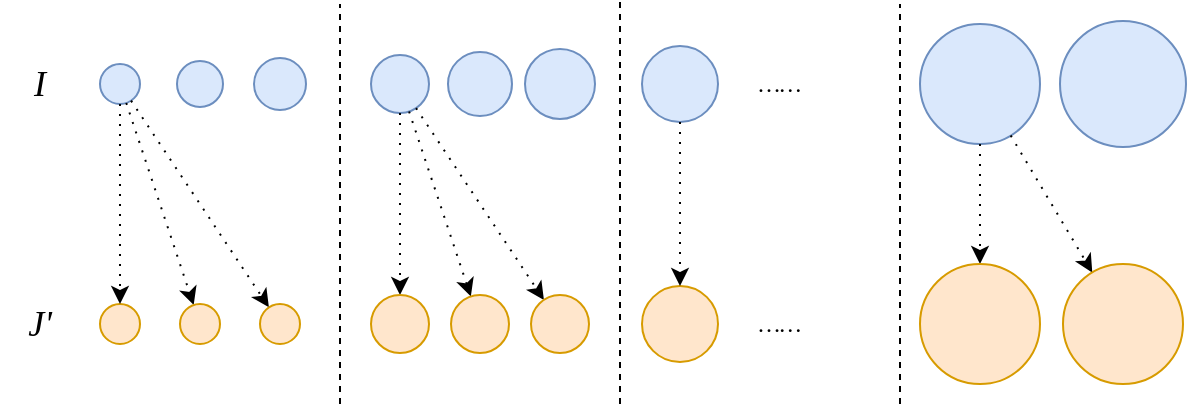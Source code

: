 <mxfile version="13.3.9" type="device"><diagram id="M75kaHcxKSSRACewReYy" name="Page-1"><mxGraphModel dx="1024" dy="592" grid="1" gridSize="10" guides="1" tooltips="1" connect="1" arrows="1" fold="1" page="1" pageScale="1" pageWidth="827" pageHeight="1169" math="0" shadow="0"><root><mxCell id="0"/><mxCell id="1" parent="0"/><mxCell id="wSpbQYwwtCPe3QGfwWOa-1" value="" style="ellipse;whiteSpace=wrap;html=1;aspect=fixed;fillColor=#dae8fc;strokeColor=#6c8ebf;" parent="1" vertex="1"><mxGeometry x="110" y="110" width="20" height="20" as="geometry"/></mxCell><mxCell id="wSpbQYwwtCPe3QGfwWOa-2" value="" style="ellipse;whiteSpace=wrap;html=1;aspect=fixed;fillColor=#dae8fc;strokeColor=#6c8ebf;" parent="1" vertex="1"><mxGeometry x="148.5" y="108.5" width="23" height="23" as="geometry"/></mxCell><mxCell id="wSpbQYwwtCPe3QGfwWOa-3" value="" style="ellipse;whiteSpace=wrap;html=1;aspect=fixed;fillColor=#dae8fc;strokeColor=#6c8ebf;" parent="1" vertex="1"><mxGeometry x="187" y="107" width="26" height="26" as="geometry"/></mxCell><mxCell id="wSpbQYwwtCPe3QGfwWOa-4" value="" style="ellipse;whiteSpace=wrap;html=1;aspect=fixed;fillColor=#dae8fc;strokeColor=#6c8ebf;" parent="1" vertex="1"><mxGeometry x="245.5" y="105.5" width="29" height="29" as="geometry"/></mxCell><mxCell id="wSpbQYwwtCPe3QGfwWOa-5" value="" style="ellipse;whiteSpace=wrap;html=1;aspect=fixed;fillColor=#dae8fc;strokeColor=#6c8ebf;" parent="1" vertex="1"><mxGeometry x="284" y="104" width="32" height="32" as="geometry"/></mxCell><mxCell id="wSpbQYwwtCPe3QGfwWOa-6" value="" style="ellipse;whiteSpace=wrap;html=1;aspect=fixed;fillColor=#dae8fc;strokeColor=#6c8ebf;" parent="1" vertex="1"><mxGeometry x="322.5" y="102.5" width="35" height="35" as="geometry"/></mxCell><mxCell id="wSpbQYwwtCPe3QGfwWOa-7" value="" style="ellipse;whiteSpace=wrap;html=1;aspect=fixed;fillColor=#dae8fc;strokeColor=#6c8ebf;" parent="1" vertex="1"><mxGeometry x="381" y="101" width="38" height="38" as="geometry"/></mxCell><mxCell id="wSpbQYwwtCPe3QGfwWOa-8" value="" style="ellipse;whiteSpace=wrap;html=1;aspect=fixed;fillColor=#dae8fc;strokeColor=#6c8ebf;" parent="1" vertex="1"><mxGeometry x="520" y="90" width="60" height="60" as="geometry"/></mxCell><mxCell id="wSpbQYwwtCPe3QGfwWOa-9" value="" style="ellipse;whiteSpace=wrap;html=1;aspect=fixed;fillColor=#dae8fc;strokeColor=#6c8ebf;" parent="1" vertex="1"><mxGeometry x="590" y="88.5" width="63" height="63" as="geometry"/></mxCell><mxCell id="wSpbQYwwtCPe3QGfwWOa-11" value="" style="endArrow=none;dashed=1;html=1;" parent="1" edge="1"><mxGeometry width="50" height="50" relative="1" as="geometry"><mxPoint x="230" y="280" as="sourcePoint"/><mxPoint x="230" y="80" as="targetPoint"/></mxGeometry></mxCell><mxCell id="wSpbQYwwtCPe3QGfwWOa-12" value="" style="endArrow=none;dashed=1;html=1;" parent="1" edge="1"><mxGeometry width="50" height="50" relative="1" as="geometry"><mxPoint x="370" y="280" as="sourcePoint"/><mxPoint x="370" y="78.5" as="targetPoint"/></mxGeometry></mxCell><mxCell id="wSpbQYwwtCPe3QGfwWOa-13" value="&lt;i&gt;&lt;font style=&quot;font-size: 18px&quot;&gt;I&lt;/font&gt;&lt;/i&gt;" style="text;html=1;strokeColor=none;fillColor=none;align=center;verticalAlign=middle;whiteSpace=wrap;rounded=0;fontFamily=CMU Serif;" parent="1" vertex="1"><mxGeometry x="60" y="110" width="40" height="20" as="geometry"/></mxCell><mxCell id="wSpbQYwwtCPe3QGfwWOa-14" value="&lt;i&gt;……&lt;/i&gt;" style="text;html=1;strokeColor=none;fillColor=none;align=center;verticalAlign=middle;whiteSpace=wrap;rounded=0;fontFamily=CMU Serif;" parent="1" vertex="1"><mxGeometry x="430" y="110" width="40" height="20" as="geometry"/></mxCell><mxCell id="wSpbQYwwtCPe3QGfwWOa-15" value="" style="endArrow=none;dashed=1;html=1;" parent="1" edge="1"><mxGeometry width="50" height="50" relative="1" as="geometry"><mxPoint x="510" y="280" as="sourcePoint"/><mxPoint x="510" y="80" as="targetPoint"/></mxGeometry></mxCell><mxCell id="wSpbQYwwtCPe3QGfwWOa-16" value="" style="ellipse;whiteSpace=wrap;html=1;aspect=fixed;fillColor=#ffe6cc;strokeColor=#d79b00;" parent="1" vertex="1"><mxGeometry x="110" y="230" width="20" height="20" as="geometry"/></mxCell><mxCell id="wSpbQYwwtCPe3QGfwWOa-27" value="&lt;i&gt;&lt;font style=&quot;font-size: 18px&quot;&gt;J'&lt;/font&gt;&lt;/i&gt;" style="text;html=1;strokeColor=none;fillColor=none;align=center;verticalAlign=middle;whiteSpace=wrap;rounded=0;fontFamily=CMU Serif;" parent="1" vertex="1"><mxGeometry x="60" y="230" width="40" height="20" as="geometry"/></mxCell><mxCell id="wSpbQYwwtCPe3QGfwWOa-29" value="" style="endArrow=classic;html=1;fontFamily=CMU Serif;dashed=1;dashPattern=1 4;" parent="1" source="wSpbQYwwtCPe3QGfwWOa-1" target="wSpbQYwwtCPe3QGfwWOa-16" edge="1"><mxGeometry width="50" height="50" relative="1" as="geometry"><mxPoint x="390" y="190" as="sourcePoint"/><mxPoint x="127.211" y="229.183" as="targetPoint"/></mxGeometry></mxCell><mxCell id="wSpbQYwwtCPe3QGfwWOa-30" value="" style="endArrow=classic;html=1;fontFamily=CMU Serif;dashed=1;dashPattern=1 4;" parent="1" source="wSpbQYwwtCPe3QGfwWOa-1" target="wSpbQYwwtCPe3QGfwWOa-37" edge="1"><mxGeometry width="50" height="50" relative="1" as="geometry"><mxPoint x="202.921" y="140.903" as="sourcePoint"/><mxPoint x="164.111" y="227.667" as="targetPoint"/></mxGeometry></mxCell><mxCell id="wSpbQYwwtCPe3QGfwWOa-31" value="" style="endArrow=classic;html=1;fontFamily=CMU Serif;dashed=1;dashPattern=1 4;" parent="1" source="wSpbQYwwtCPe3QGfwWOa-1" target="wSpbQYwwtCPe3QGfwWOa-38" edge="1"><mxGeometry width="50" height="50" relative="1" as="geometry"><mxPoint x="212.921" y="150.903" as="sourcePoint"/><mxPoint x="200" y="227" as="targetPoint"/></mxGeometry></mxCell><mxCell id="wSpbQYwwtCPe3QGfwWOa-32" value="" style="endArrow=classic;html=1;fontFamily=CMU Serif;dashed=1;dashPattern=1 4;" parent="1" source="wSpbQYwwtCPe3QGfwWOa-4" target="wSpbQYwwtCPe3QGfwWOa-39" edge="1"><mxGeometry width="50" height="50" relative="1" as="geometry"><mxPoint x="210" y="143.0" as="sourcePoint"/><mxPoint x="269.707" y="225.439" as="targetPoint"/></mxGeometry></mxCell><mxCell id="wSpbQYwwtCPe3QGfwWOa-33" value="" style="endArrow=classic;html=1;fontFamily=CMU Serif;dashed=1;dashPattern=1 4;" parent="1" source="wSpbQYwwtCPe3QGfwWOa-4" target="wSpbQYwwtCPe3QGfwWOa-40" edge="1"><mxGeometry width="50" height="50" relative="1" as="geometry"><mxPoint x="340.502" y="144.699" as="sourcePoint"/><mxPoint x="305.534" y="223.398" as="targetPoint"/></mxGeometry></mxCell><mxCell id="wSpbQYwwtCPe3QGfwWOa-34" value="" style="endArrow=classic;html=1;fontFamily=CMU Serif;dashed=1;dashPattern=1 4;" parent="1" source="wSpbQYwwtCPe3QGfwWOa-4" target="wSpbQYwwtCPe3QGfwWOa-41" edge="1"><mxGeometry width="50" height="50" relative="1" as="geometry"><mxPoint x="344.624" y="146.654" as="sourcePoint"/><mxPoint x="340" y="222.5" as="targetPoint"/></mxGeometry></mxCell><mxCell id="wSpbQYwwtCPe3QGfwWOa-35" value="" style="endArrow=classic;html=1;fontFamily=CMU Serif;dashed=1;dashPattern=1 4;" parent="1" source="wSpbQYwwtCPe3QGfwWOa-8" target="wSpbQYwwtCPe3QGfwWOa-43" edge="1"><mxGeometry width="50" height="50" relative="1" as="geometry"><mxPoint x="720" y="151.5" as="sourcePoint"/><mxPoint x="566.012" y="212.873" as="targetPoint"/></mxGeometry></mxCell><mxCell id="wSpbQYwwtCPe3QGfwWOa-36" value="" style="endArrow=classic;html=1;fontFamily=CMU Serif;dashed=1;dashPattern=1 4;" parent="1" source="wSpbQYwwtCPe3QGfwWOa-8" target="wSpbQYwwtCPe3QGfwWOa-44" edge="1"><mxGeometry width="50" height="50" relative="1" as="geometry"><mxPoint x="360" y="157.5" as="sourcePoint"/><mxPoint x="621.5" y="208.5" as="targetPoint"/></mxGeometry></mxCell><mxCell id="wSpbQYwwtCPe3QGfwWOa-37" value="" style="ellipse;whiteSpace=wrap;html=1;aspect=fixed;fillColor=#ffe6cc;strokeColor=#d79b00;" parent="1" vertex="1"><mxGeometry x="150" y="230" width="20" height="20" as="geometry"/></mxCell><mxCell id="wSpbQYwwtCPe3QGfwWOa-38" value="" style="ellipse;whiteSpace=wrap;html=1;aspect=fixed;fillColor=#ffe6cc;strokeColor=#d79b00;" parent="1" vertex="1"><mxGeometry x="190" y="230" width="20" height="20" as="geometry"/></mxCell><mxCell id="wSpbQYwwtCPe3QGfwWOa-39" value="" style="ellipse;whiteSpace=wrap;html=1;aspect=fixed;fillColor=#ffe6cc;strokeColor=#d79b00;" parent="1" vertex="1"><mxGeometry x="245.5" y="225.5" width="29" height="29" as="geometry"/></mxCell><mxCell id="wSpbQYwwtCPe3QGfwWOa-40" value="" style="ellipse;whiteSpace=wrap;html=1;aspect=fixed;fillColor=#ffe6cc;strokeColor=#d79b00;" parent="1" vertex="1"><mxGeometry x="285.5" y="225.5" width="29" height="29" as="geometry"/></mxCell><mxCell id="wSpbQYwwtCPe3QGfwWOa-41" value="" style="ellipse;whiteSpace=wrap;html=1;aspect=fixed;fillColor=#ffe6cc;strokeColor=#d79b00;" parent="1" vertex="1"><mxGeometry x="325.5" y="225.5" width="29" height="29" as="geometry"/></mxCell><mxCell id="wSpbQYwwtCPe3QGfwWOa-42" value="" style="ellipse;whiteSpace=wrap;html=1;aspect=fixed;fillColor=#ffe6cc;strokeColor=#d79b00;" parent="1" vertex="1"><mxGeometry x="381" y="221" width="38" height="38" as="geometry"/></mxCell><mxCell id="wSpbQYwwtCPe3QGfwWOa-43" value="" style="ellipse;whiteSpace=wrap;html=1;aspect=fixed;fillColor=#ffe6cc;strokeColor=#d79b00;" parent="1" vertex="1"><mxGeometry x="520" y="210" width="60" height="60" as="geometry"/></mxCell><mxCell id="wSpbQYwwtCPe3QGfwWOa-44" value="" style="ellipse;whiteSpace=wrap;html=1;aspect=fixed;fillColor=#ffe6cc;strokeColor=#d79b00;" parent="1" vertex="1"><mxGeometry x="591.5" y="210" width="60" height="60" as="geometry"/></mxCell><mxCell id="wSpbQYwwtCPe3QGfwWOa-47" value="" style="endArrow=classic;html=1;fontFamily=CMU Serif;dashed=1;dashPattern=1 4;" parent="1" source="wSpbQYwwtCPe3QGfwWOa-7" target="wSpbQYwwtCPe3QGfwWOa-42" edge="1"><mxGeometry width="50" height="50" relative="1" as="geometry"><mxPoint x="278.055" y="142.057" as="sourcePoint"/><mxPoint x="341.957" y="237.935" as="targetPoint"/></mxGeometry></mxCell><mxCell id="wSpbQYwwtCPe3QGfwWOa-48" value="&lt;i&gt;……&lt;/i&gt;" style="text;html=1;strokeColor=none;fillColor=none;align=center;verticalAlign=middle;whiteSpace=wrap;rounded=0;fontFamily=CMU Serif;" parent="1" vertex="1"><mxGeometry x="430" y="230" width="40" height="20" as="geometry"/></mxCell></root></mxGraphModel></diagram></mxfile>